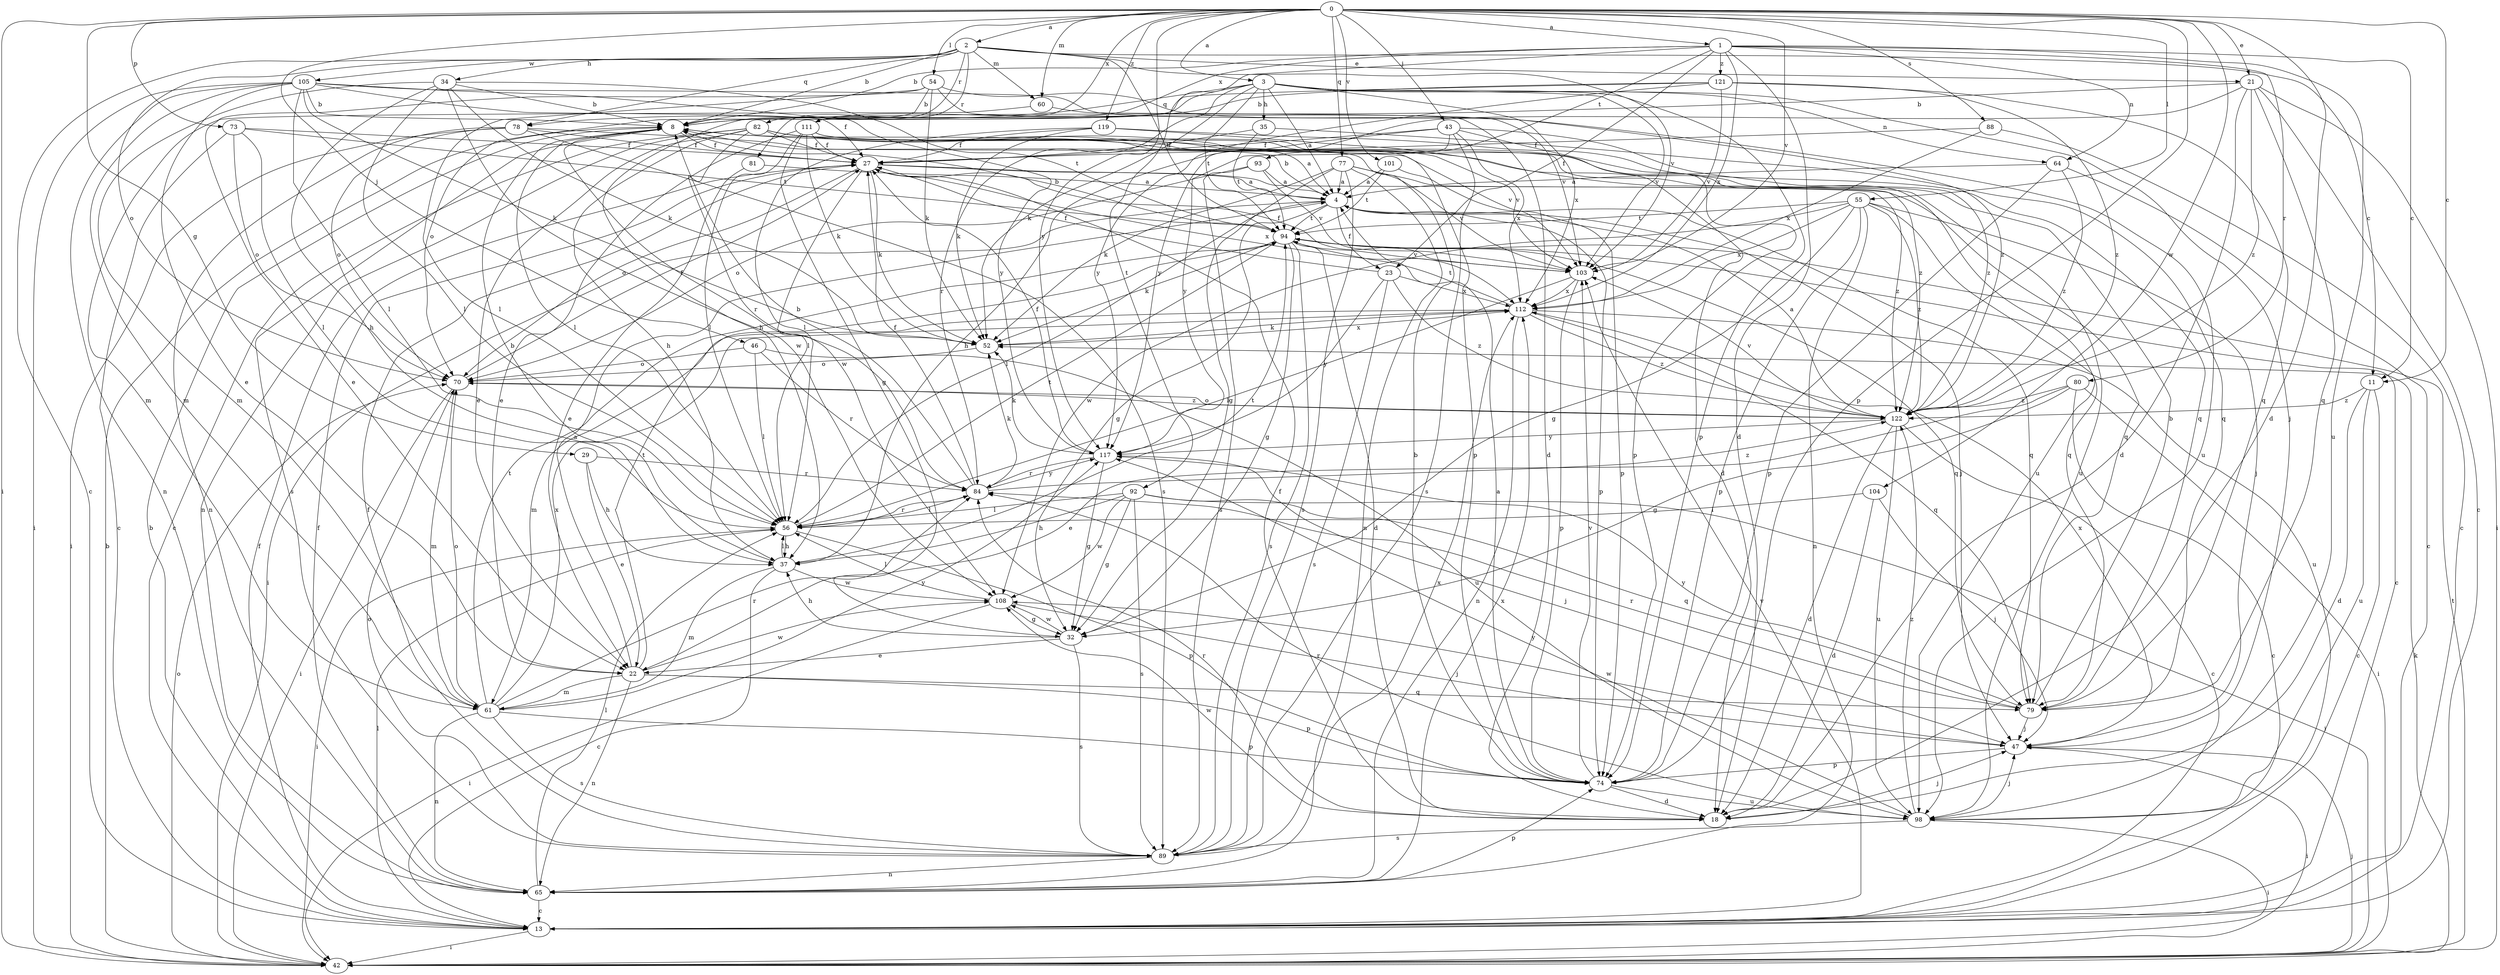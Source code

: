strict digraph  {
0;
1;
2;
3;
4;
8;
11;
13;
18;
21;
22;
23;
27;
29;
32;
34;
35;
37;
42;
43;
46;
47;
52;
54;
55;
56;
60;
61;
64;
65;
70;
73;
74;
77;
78;
79;
80;
81;
82;
84;
88;
89;
92;
93;
94;
98;
101;
103;
104;
105;
108;
111;
112;
117;
119;
121;
122;
0 -> 1  [label=a];
0 -> 2  [label=a];
0 -> 3  [label=a];
0 -> 11  [label=c];
0 -> 18  [label=d];
0 -> 21  [label=e];
0 -> 29  [label=g];
0 -> 42  [label=i];
0 -> 43  [label=j];
0 -> 46  [label=j];
0 -> 54  [label=l];
0 -> 55  [label=l];
0 -> 60  [label=m];
0 -> 73  [label=p];
0 -> 74  [label=p];
0 -> 77  [label=q];
0 -> 88  [label=s];
0 -> 101  [label=v];
0 -> 103  [label=v];
0 -> 104  [label=w];
0 -> 111  [label=x];
0 -> 117  [label=y];
0 -> 119  [label=z];
1 -> 8  [label=b];
1 -> 11  [label=c];
1 -> 18  [label=d];
1 -> 23  [label=f];
1 -> 64  [label=n];
1 -> 80  [label=r];
1 -> 92  [label=t];
1 -> 93  [label=t];
1 -> 98  [label=u];
1 -> 111  [label=x];
1 -> 112  [label=x];
1 -> 121  [label=z];
2 -> 8  [label=b];
2 -> 11  [label=c];
2 -> 13  [label=c];
2 -> 21  [label=e];
2 -> 34  [label=h];
2 -> 60  [label=m];
2 -> 70  [label=o];
2 -> 78  [label=q];
2 -> 81  [label=r];
2 -> 82  [label=r];
2 -> 94  [label=t];
2 -> 103  [label=v];
2 -> 105  [label=w];
3 -> 4  [label=a];
3 -> 35  [label=h];
3 -> 37  [label=h];
3 -> 47  [label=j];
3 -> 52  [label=k];
3 -> 64  [label=n];
3 -> 74  [label=p];
3 -> 78  [label=q];
3 -> 84  [label=r];
3 -> 94  [label=t];
3 -> 103  [label=v];
3 -> 112  [label=x];
4 -> 8  [label=b];
4 -> 23  [label=f];
4 -> 32  [label=g];
4 -> 42  [label=i];
4 -> 47  [label=j];
4 -> 56  [label=l];
4 -> 74  [label=p];
4 -> 79  [label=q];
4 -> 94  [label=t];
8 -> 27  [label=f];
8 -> 56  [label=l];
8 -> 84  [label=r];
8 -> 89  [label=s];
11 -> 13  [label=c];
11 -> 18  [label=d];
11 -> 98  [label=u];
11 -> 122  [label=z];
13 -> 8  [label=b];
13 -> 27  [label=f];
13 -> 42  [label=i];
13 -> 56  [label=l];
13 -> 103  [label=v];
18 -> 27  [label=f];
18 -> 47  [label=j];
18 -> 84  [label=r];
18 -> 108  [label=w];
21 -> 8  [label=b];
21 -> 13  [label=c];
21 -> 18  [label=d];
21 -> 42  [label=i];
21 -> 79  [label=q];
21 -> 117  [label=y];
21 -> 122  [label=z];
22 -> 4  [label=a];
22 -> 61  [label=m];
22 -> 65  [label=n];
22 -> 74  [label=p];
22 -> 79  [label=q];
22 -> 94  [label=t];
22 -> 108  [label=w];
23 -> 27  [label=f];
23 -> 89  [label=s];
23 -> 112  [label=x];
23 -> 117  [label=y];
23 -> 122  [label=z];
27 -> 4  [label=a];
27 -> 52  [label=k];
27 -> 56  [label=l];
27 -> 70  [label=o];
27 -> 112  [label=x];
27 -> 122  [label=z];
29 -> 22  [label=e];
29 -> 37  [label=h];
29 -> 84  [label=r];
32 -> 22  [label=e];
32 -> 37  [label=h];
32 -> 89  [label=s];
32 -> 108  [label=w];
34 -> 8  [label=b];
34 -> 37  [label=h];
34 -> 52  [label=k];
34 -> 56  [label=l];
34 -> 61  [label=m];
34 -> 94  [label=t];
34 -> 108  [label=w];
35 -> 27  [label=f];
35 -> 79  [label=q];
35 -> 94  [label=t];
37 -> 8  [label=b];
37 -> 13  [label=c];
37 -> 56  [label=l];
37 -> 61  [label=m];
37 -> 94  [label=t];
37 -> 108  [label=w];
42 -> 8  [label=b];
42 -> 47  [label=j];
42 -> 52  [label=k];
42 -> 70  [label=o];
42 -> 94  [label=t];
43 -> 27  [label=f];
43 -> 37  [label=h];
43 -> 74  [label=p];
43 -> 89  [label=s];
43 -> 112  [label=x];
43 -> 117  [label=y];
43 -> 122  [label=z];
46 -> 56  [label=l];
46 -> 70  [label=o];
46 -> 84  [label=r];
46 -> 98  [label=u];
47 -> 42  [label=i];
47 -> 74  [label=p];
47 -> 108  [label=w];
47 -> 112  [label=x];
52 -> 70  [label=o];
52 -> 112  [label=x];
54 -> 8  [label=b];
54 -> 18  [label=d];
54 -> 22  [label=e];
54 -> 52  [label=k];
54 -> 56  [label=l];
54 -> 122  [label=z];
55 -> 32  [label=g];
55 -> 47  [label=j];
55 -> 65  [label=n];
55 -> 74  [label=p];
55 -> 79  [label=q];
55 -> 94  [label=t];
55 -> 108  [label=w];
55 -> 112  [label=x];
55 -> 122  [label=z];
56 -> 37  [label=h];
56 -> 42  [label=i];
56 -> 74  [label=p];
56 -> 84  [label=r];
56 -> 94  [label=t];
60 -> 61  [label=m];
60 -> 103  [label=v];
61 -> 65  [label=n];
61 -> 70  [label=o];
61 -> 74  [label=p];
61 -> 84  [label=r];
61 -> 89  [label=s];
61 -> 94  [label=t];
61 -> 112  [label=x];
61 -> 117  [label=y];
64 -> 4  [label=a];
64 -> 13  [label=c];
64 -> 74  [label=p];
64 -> 122  [label=z];
65 -> 13  [label=c];
65 -> 27  [label=f];
65 -> 56  [label=l];
65 -> 74  [label=p];
65 -> 112  [label=x];
70 -> 27  [label=f];
70 -> 42  [label=i];
70 -> 61  [label=m];
70 -> 122  [label=z];
73 -> 13  [label=c];
73 -> 27  [label=f];
73 -> 56  [label=l];
73 -> 70  [label=o];
73 -> 94  [label=t];
74 -> 4  [label=a];
74 -> 8  [label=b];
74 -> 18  [label=d];
74 -> 98  [label=u];
74 -> 103  [label=v];
77 -> 4  [label=a];
77 -> 32  [label=g];
77 -> 52  [label=k];
77 -> 65  [label=n];
77 -> 79  [label=q];
77 -> 89  [label=s];
77 -> 103  [label=v];
78 -> 27  [label=f];
78 -> 42  [label=i];
78 -> 65  [label=n];
78 -> 70  [label=o];
78 -> 89  [label=s];
78 -> 103  [label=v];
79 -> 8  [label=b];
79 -> 47  [label=j];
79 -> 84  [label=r];
79 -> 117  [label=y];
80 -> 13  [label=c];
80 -> 22  [label=e];
80 -> 32  [label=g];
80 -> 42  [label=i];
80 -> 122  [label=z];
81 -> 4  [label=a];
81 -> 22  [label=e];
82 -> 4  [label=a];
82 -> 13  [label=c];
82 -> 22  [label=e];
82 -> 27  [label=f];
82 -> 37  [label=h];
82 -> 65  [label=n];
82 -> 98  [label=u];
82 -> 103  [label=v];
82 -> 108  [label=w];
82 -> 122  [label=z];
84 -> 8  [label=b];
84 -> 27  [label=f];
84 -> 52  [label=k];
84 -> 56  [label=l];
84 -> 117  [label=y];
84 -> 122  [label=z];
88 -> 13  [label=c];
88 -> 27  [label=f];
88 -> 112  [label=x];
89 -> 27  [label=f];
89 -> 65  [label=n];
89 -> 70  [label=o];
89 -> 112  [label=x];
92 -> 32  [label=g];
92 -> 37  [label=h];
92 -> 42  [label=i];
92 -> 56  [label=l];
92 -> 79  [label=q];
92 -> 89  [label=s];
92 -> 108  [label=w];
93 -> 4  [label=a];
93 -> 70  [label=o];
93 -> 89  [label=s];
93 -> 103  [label=v];
94 -> 8  [label=b];
94 -> 13  [label=c];
94 -> 18  [label=d];
94 -> 32  [label=g];
94 -> 52  [label=k];
94 -> 79  [label=q];
94 -> 89  [label=s];
94 -> 103  [label=v];
98 -> 42  [label=i];
98 -> 47  [label=j];
98 -> 84  [label=r];
98 -> 89  [label=s];
98 -> 117  [label=y];
98 -> 122  [label=z];
101 -> 4  [label=a];
101 -> 74  [label=p];
101 -> 94  [label=t];
103 -> 27  [label=f];
103 -> 56  [label=l];
103 -> 74  [label=p];
103 -> 112  [label=x];
104 -> 18  [label=d];
104 -> 47  [label=j];
104 -> 56  [label=l];
105 -> 8  [label=b];
105 -> 22  [label=e];
105 -> 27  [label=f];
105 -> 42  [label=i];
105 -> 52  [label=k];
105 -> 56  [label=l];
105 -> 61  [label=m];
105 -> 65  [label=n];
105 -> 98  [label=u];
105 -> 117  [label=y];
108 -> 32  [label=g];
108 -> 42  [label=i];
108 -> 47  [label=j];
108 -> 56  [label=l];
111 -> 22  [label=e];
111 -> 27  [label=f];
111 -> 32  [label=g];
111 -> 52  [label=k];
111 -> 56  [label=l];
111 -> 74  [label=p];
111 -> 98  [label=u];
112 -> 52  [label=k];
112 -> 61  [label=m];
112 -> 65  [label=n];
112 -> 79  [label=q];
112 -> 94  [label=t];
112 -> 98  [label=u];
112 -> 122  [label=z];
117 -> 27  [label=f];
117 -> 32  [label=g];
117 -> 47  [label=j];
117 -> 52  [label=k];
117 -> 84  [label=r];
119 -> 18  [label=d];
119 -> 27  [label=f];
119 -> 52  [label=k];
119 -> 56  [label=l];
119 -> 79  [label=q];
121 -> 8  [label=b];
121 -> 70  [label=o];
121 -> 79  [label=q];
121 -> 103  [label=v];
121 -> 117  [label=y];
121 -> 122  [label=z];
122 -> 4  [label=a];
122 -> 13  [label=c];
122 -> 18  [label=d];
122 -> 70  [label=o];
122 -> 98  [label=u];
122 -> 103  [label=v];
122 -> 117  [label=y];
}
